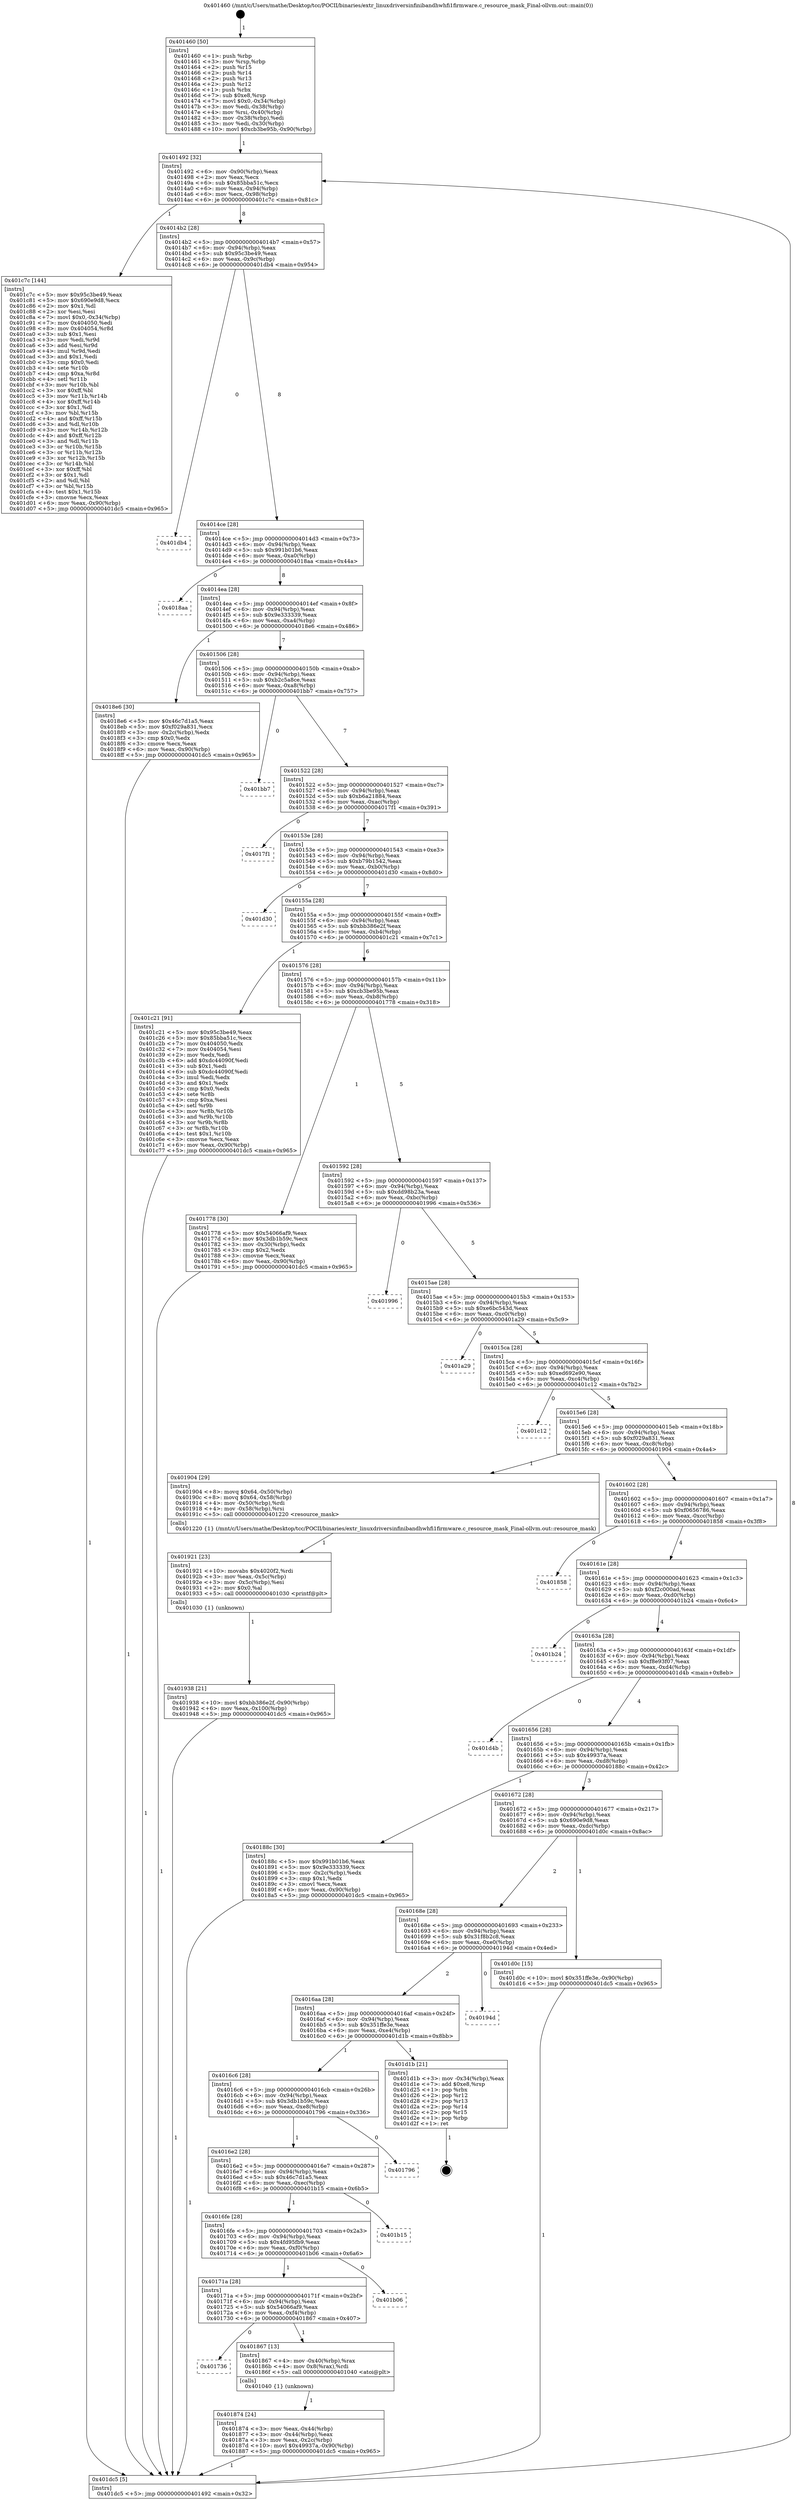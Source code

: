 digraph "0x401460" {
  label = "0x401460 (/mnt/c/Users/mathe/Desktop/tcc/POCII/binaries/extr_linuxdriversinfinibandhwhfi1firmware.c_resource_mask_Final-ollvm.out::main(0))"
  labelloc = "t"
  node[shape=record]

  Entry [label="",width=0.3,height=0.3,shape=circle,fillcolor=black,style=filled]
  "0x401492" [label="{
     0x401492 [32]\l
     | [instrs]\l
     &nbsp;&nbsp;0x401492 \<+6\>: mov -0x90(%rbp),%eax\l
     &nbsp;&nbsp;0x401498 \<+2\>: mov %eax,%ecx\l
     &nbsp;&nbsp;0x40149a \<+6\>: sub $0x85bba51c,%ecx\l
     &nbsp;&nbsp;0x4014a0 \<+6\>: mov %eax,-0x94(%rbp)\l
     &nbsp;&nbsp;0x4014a6 \<+6\>: mov %ecx,-0x98(%rbp)\l
     &nbsp;&nbsp;0x4014ac \<+6\>: je 0000000000401c7c \<main+0x81c\>\l
  }"]
  "0x401c7c" [label="{
     0x401c7c [144]\l
     | [instrs]\l
     &nbsp;&nbsp;0x401c7c \<+5\>: mov $0x95c3be49,%eax\l
     &nbsp;&nbsp;0x401c81 \<+5\>: mov $0x690e9d8,%ecx\l
     &nbsp;&nbsp;0x401c86 \<+2\>: mov $0x1,%dl\l
     &nbsp;&nbsp;0x401c88 \<+2\>: xor %esi,%esi\l
     &nbsp;&nbsp;0x401c8a \<+7\>: movl $0x0,-0x34(%rbp)\l
     &nbsp;&nbsp;0x401c91 \<+7\>: mov 0x404050,%edi\l
     &nbsp;&nbsp;0x401c98 \<+8\>: mov 0x404054,%r8d\l
     &nbsp;&nbsp;0x401ca0 \<+3\>: sub $0x1,%esi\l
     &nbsp;&nbsp;0x401ca3 \<+3\>: mov %edi,%r9d\l
     &nbsp;&nbsp;0x401ca6 \<+3\>: add %esi,%r9d\l
     &nbsp;&nbsp;0x401ca9 \<+4\>: imul %r9d,%edi\l
     &nbsp;&nbsp;0x401cad \<+3\>: and $0x1,%edi\l
     &nbsp;&nbsp;0x401cb0 \<+3\>: cmp $0x0,%edi\l
     &nbsp;&nbsp;0x401cb3 \<+4\>: sete %r10b\l
     &nbsp;&nbsp;0x401cb7 \<+4\>: cmp $0xa,%r8d\l
     &nbsp;&nbsp;0x401cbb \<+4\>: setl %r11b\l
     &nbsp;&nbsp;0x401cbf \<+3\>: mov %r10b,%bl\l
     &nbsp;&nbsp;0x401cc2 \<+3\>: xor $0xff,%bl\l
     &nbsp;&nbsp;0x401cc5 \<+3\>: mov %r11b,%r14b\l
     &nbsp;&nbsp;0x401cc8 \<+4\>: xor $0xff,%r14b\l
     &nbsp;&nbsp;0x401ccc \<+3\>: xor $0x1,%dl\l
     &nbsp;&nbsp;0x401ccf \<+3\>: mov %bl,%r15b\l
     &nbsp;&nbsp;0x401cd2 \<+4\>: and $0xff,%r15b\l
     &nbsp;&nbsp;0x401cd6 \<+3\>: and %dl,%r10b\l
     &nbsp;&nbsp;0x401cd9 \<+3\>: mov %r14b,%r12b\l
     &nbsp;&nbsp;0x401cdc \<+4\>: and $0xff,%r12b\l
     &nbsp;&nbsp;0x401ce0 \<+3\>: and %dl,%r11b\l
     &nbsp;&nbsp;0x401ce3 \<+3\>: or %r10b,%r15b\l
     &nbsp;&nbsp;0x401ce6 \<+3\>: or %r11b,%r12b\l
     &nbsp;&nbsp;0x401ce9 \<+3\>: xor %r12b,%r15b\l
     &nbsp;&nbsp;0x401cec \<+3\>: or %r14b,%bl\l
     &nbsp;&nbsp;0x401cef \<+3\>: xor $0xff,%bl\l
     &nbsp;&nbsp;0x401cf2 \<+3\>: or $0x1,%dl\l
     &nbsp;&nbsp;0x401cf5 \<+2\>: and %dl,%bl\l
     &nbsp;&nbsp;0x401cf7 \<+3\>: or %bl,%r15b\l
     &nbsp;&nbsp;0x401cfa \<+4\>: test $0x1,%r15b\l
     &nbsp;&nbsp;0x401cfe \<+3\>: cmovne %ecx,%eax\l
     &nbsp;&nbsp;0x401d01 \<+6\>: mov %eax,-0x90(%rbp)\l
     &nbsp;&nbsp;0x401d07 \<+5\>: jmp 0000000000401dc5 \<main+0x965\>\l
  }"]
  "0x4014b2" [label="{
     0x4014b2 [28]\l
     | [instrs]\l
     &nbsp;&nbsp;0x4014b2 \<+5\>: jmp 00000000004014b7 \<main+0x57\>\l
     &nbsp;&nbsp;0x4014b7 \<+6\>: mov -0x94(%rbp),%eax\l
     &nbsp;&nbsp;0x4014bd \<+5\>: sub $0x95c3be49,%eax\l
     &nbsp;&nbsp;0x4014c2 \<+6\>: mov %eax,-0x9c(%rbp)\l
     &nbsp;&nbsp;0x4014c8 \<+6\>: je 0000000000401db4 \<main+0x954\>\l
  }"]
  Exit [label="",width=0.3,height=0.3,shape=circle,fillcolor=black,style=filled,peripheries=2]
  "0x401db4" [label="{
     0x401db4\l
  }", style=dashed]
  "0x4014ce" [label="{
     0x4014ce [28]\l
     | [instrs]\l
     &nbsp;&nbsp;0x4014ce \<+5\>: jmp 00000000004014d3 \<main+0x73\>\l
     &nbsp;&nbsp;0x4014d3 \<+6\>: mov -0x94(%rbp),%eax\l
     &nbsp;&nbsp;0x4014d9 \<+5\>: sub $0x991b01b6,%eax\l
     &nbsp;&nbsp;0x4014de \<+6\>: mov %eax,-0xa0(%rbp)\l
     &nbsp;&nbsp;0x4014e4 \<+6\>: je 00000000004018aa \<main+0x44a\>\l
  }"]
  "0x401938" [label="{
     0x401938 [21]\l
     | [instrs]\l
     &nbsp;&nbsp;0x401938 \<+10\>: movl $0xbb386e2f,-0x90(%rbp)\l
     &nbsp;&nbsp;0x401942 \<+6\>: mov %eax,-0x100(%rbp)\l
     &nbsp;&nbsp;0x401948 \<+5\>: jmp 0000000000401dc5 \<main+0x965\>\l
  }"]
  "0x4018aa" [label="{
     0x4018aa\l
  }", style=dashed]
  "0x4014ea" [label="{
     0x4014ea [28]\l
     | [instrs]\l
     &nbsp;&nbsp;0x4014ea \<+5\>: jmp 00000000004014ef \<main+0x8f\>\l
     &nbsp;&nbsp;0x4014ef \<+6\>: mov -0x94(%rbp),%eax\l
     &nbsp;&nbsp;0x4014f5 \<+5\>: sub $0x9e333339,%eax\l
     &nbsp;&nbsp;0x4014fa \<+6\>: mov %eax,-0xa4(%rbp)\l
     &nbsp;&nbsp;0x401500 \<+6\>: je 00000000004018e6 \<main+0x486\>\l
  }"]
  "0x401921" [label="{
     0x401921 [23]\l
     | [instrs]\l
     &nbsp;&nbsp;0x401921 \<+10\>: movabs $0x4020f2,%rdi\l
     &nbsp;&nbsp;0x40192b \<+3\>: mov %eax,-0x5c(%rbp)\l
     &nbsp;&nbsp;0x40192e \<+3\>: mov -0x5c(%rbp),%esi\l
     &nbsp;&nbsp;0x401931 \<+2\>: mov $0x0,%al\l
     &nbsp;&nbsp;0x401933 \<+5\>: call 0000000000401030 \<printf@plt\>\l
     | [calls]\l
     &nbsp;&nbsp;0x401030 \{1\} (unknown)\l
  }"]
  "0x4018e6" [label="{
     0x4018e6 [30]\l
     | [instrs]\l
     &nbsp;&nbsp;0x4018e6 \<+5\>: mov $0x46c7d1a5,%eax\l
     &nbsp;&nbsp;0x4018eb \<+5\>: mov $0xf029a831,%ecx\l
     &nbsp;&nbsp;0x4018f0 \<+3\>: mov -0x2c(%rbp),%edx\l
     &nbsp;&nbsp;0x4018f3 \<+3\>: cmp $0x0,%edx\l
     &nbsp;&nbsp;0x4018f6 \<+3\>: cmove %ecx,%eax\l
     &nbsp;&nbsp;0x4018f9 \<+6\>: mov %eax,-0x90(%rbp)\l
     &nbsp;&nbsp;0x4018ff \<+5\>: jmp 0000000000401dc5 \<main+0x965\>\l
  }"]
  "0x401506" [label="{
     0x401506 [28]\l
     | [instrs]\l
     &nbsp;&nbsp;0x401506 \<+5\>: jmp 000000000040150b \<main+0xab\>\l
     &nbsp;&nbsp;0x40150b \<+6\>: mov -0x94(%rbp),%eax\l
     &nbsp;&nbsp;0x401511 \<+5\>: sub $0xb2c5a8ce,%eax\l
     &nbsp;&nbsp;0x401516 \<+6\>: mov %eax,-0xa8(%rbp)\l
     &nbsp;&nbsp;0x40151c \<+6\>: je 0000000000401bb7 \<main+0x757\>\l
  }"]
  "0x401874" [label="{
     0x401874 [24]\l
     | [instrs]\l
     &nbsp;&nbsp;0x401874 \<+3\>: mov %eax,-0x44(%rbp)\l
     &nbsp;&nbsp;0x401877 \<+3\>: mov -0x44(%rbp),%eax\l
     &nbsp;&nbsp;0x40187a \<+3\>: mov %eax,-0x2c(%rbp)\l
     &nbsp;&nbsp;0x40187d \<+10\>: movl $0x49937a,-0x90(%rbp)\l
     &nbsp;&nbsp;0x401887 \<+5\>: jmp 0000000000401dc5 \<main+0x965\>\l
  }"]
  "0x401bb7" [label="{
     0x401bb7\l
  }", style=dashed]
  "0x401522" [label="{
     0x401522 [28]\l
     | [instrs]\l
     &nbsp;&nbsp;0x401522 \<+5\>: jmp 0000000000401527 \<main+0xc7\>\l
     &nbsp;&nbsp;0x401527 \<+6\>: mov -0x94(%rbp),%eax\l
     &nbsp;&nbsp;0x40152d \<+5\>: sub $0xb6a21884,%eax\l
     &nbsp;&nbsp;0x401532 \<+6\>: mov %eax,-0xac(%rbp)\l
     &nbsp;&nbsp;0x401538 \<+6\>: je 00000000004017f1 \<main+0x391\>\l
  }"]
  "0x401736" [label="{
     0x401736\l
  }", style=dashed]
  "0x4017f1" [label="{
     0x4017f1\l
  }", style=dashed]
  "0x40153e" [label="{
     0x40153e [28]\l
     | [instrs]\l
     &nbsp;&nbsp;0x40153e \<+5\>: jmp 0000000000401543 \<main+0xe3\>\l
     &nbsp;&nbsp;0x401543 \<+6\>: mov -0x94(%rbp),%eax\l
     &nbsp;&nbsp;0x401549 \<+5\>: sub $0xb79b1542,%eax\l
     &nbsp;&nbsp;0x40154e \<+6\>: mov %eax,-0xb0(%rbp)\l
     &nbsp;&nbsp;0x401554 \<+6\>: je 0000000000401d30 \<main+0x8d0\>\l
  }"]
  "0x401867" [label="{
     0x401867 [13]\l
     | [instrs]\l
     &nbsp;&nbsp;0x401867 \<+4\>: mov -0x40(%rbp),%rax\l
     &nbsp;&nbsp;0x40186b \<+4\>: mov 0x8(%rax),%rdi\l
     &nbsp;&nbsp;0x40186f \<+5\>: call 0000000000401040 \<atoi@plt\>\l
     | [calls]\l
     &nbsp;&nbsp;0x401040 \{1\} (unknown)\l
  }"]
  "0x401d30" [label="{
     0x401d30\l
  }", style=dashed]
  "0x40155a" [label="{
     0x40155a [28]\l
     | [instrs]\l
     &nbsp;&nbsp;0x40155a \<+5\>: jmp 000000000040155f \<main+0xff\>\l
     &nbsp;&nbsp;0x40155f \<+6\>: mov -0x94(%rbp),%eax\l
     &nbsp;&nbsp;0x401565 \<+5\>: sub $0xbb386e2f,%eax\l
     &nbsp;&nbsp;0x40156a \<+6\>: mov %eax,-0xb4(%rbp)\l
     &nbsp;&nbsp;0x401570 \<+6\>: je 0000000000401c21 \<main+0x7c1\>\l
  }"]
  "0x40171a" [label="{
     0x40171a [28]\l
     | [instrs]\l
     &nbsp;&nbsp;0x40171a \<+5\>: jmp 000000000040171f \<main+0x2bf\>\l
     &nbsp;&nbsp;0x40171f \<+6\>: mov -0x94(%rbp),%eax\l
     &nbsp;&nbsp;0x401725 \<+5\>: sub $0x54066af9,%eax\l
     &nbsp;&nbsp;0x40172a \<+6\>: mov %eax,-0xf4(%rbp)\l
     &nbsp;&nbsp;0x401730 \<+6\>: je 0000000000401867 \<main+0x407\>\l
  }"]
  "0x401c21" [label="{
     0x401c21 [91]\l
     | [instrs]\l
     &nbsp;&nbsp;0x401c21 \<+5\>: mov $0x95c3be49,%eax\l
     &nbsp;&nbsp;0x401c26 \<+5\>: mov $0x85bba51c,%ecx\l
     &nbsp;&nbsp;0x401c2b \<+7\>: mov 0x404050,%edx\l
     &nbsp;&nbsp;0x401c32 \<+7\>: mov 0x404054,%esi\l
     &nbsp;&nbsp;0x401c39 \<+2\>: mov %edx,%edi\l
     &nbsp;&nbsp;0x401c3b \<+6\>: add $0xdc44090f,%edi\l
     &nbsp;&nbsp;0x401c41 \<+3\>: sub $0x1,%edi\l
     &nbsp;&nbsp;0x401c44 \<+6\>: sub $0xdc44090f,%edi\l
     &nbsp;&nbsp;0x401c4a \<+3\>: imul %edi,%edx\l
     &nbsp;&nbsp;0x401c4d \<+3\>: and $0x1,%edx\l
     &nbsp;&nbsp;0x401c50 \<+3\>: cmp $0x0,%edx\l
     &nbsp;&nbsp;0x401c53 \<+4\>: sete %r8b\l
     &nbsp;&nbsp;0x401c57 \<+3\>: cmp $0xa,%esi\l
     &nbsp;&nbsp;0x401c5a \<+4\>: setl %r9b\l
     &nbsp;&nbsp;0x401c5e \<+3\>: mov %r8b,%r10b\l
     &nbsp;&nbsp;0x401c61 \<+3\>: and %r9b,%r10b\l
     &nbsp;&nbsp;0x401c64 \<+3\>: xor %r9b,%r8b\l
     &nbsp;&nbsp;0x401c67 \<+3\>: or %r8b,%r10b\l
     &nbsp;&nbsp;0x401c6a \<+4\>: test $0x1,%r10b\l
     &nbsp;&nbsp;0x401c6e \<+3\>: cmovne %ecx,%eax\l
     &nbsp;&nbsp;0x401c71 \<+6\>: mov %eax,-0x90(%rbp)\l
     &nbsp;&nbsp;0x401c77 \<+5\>: jmp 0000000000401dc5 \<main+0x965\>\l
  }"]
  "0x401576" [label="{
     0x401576 [28]\l
     | [instrs]\l
     &nbsp;&nbsp;0x401576 \<+5\>: jmp 000000000040157b \<main+0x11b\>\l
     &nbsp;&nbsp;0x40157b \<+6\>: mov -0x94(%rbp),%eax\l
     &nbsp;&nbsp;0x401581 \<+5\>: sub $0xcb3be95b,%eax\l
     &nbsp;&nbsp;0x401586 \<+6\>: mov %eax,-0xb8(%rbp)\l
     &nbsp;&nbsp;0x40158c \<+6\>: je 0000000000401778 \<main+0x318\>\l
  }"]
  "0x401b06" [label="{
     0x401b06\l
  }", style=dashed]
  "0x401778" [label="{
     0x401778 [30]\l
     | [instrs]\l
     &nbsp;&nbsp;0x401778 \<+5\>: mov $0x54066af9,%eax\l
     &nbsp;&nbsp;0x40177d \<+5\>: mov $0x3db1b59c,%ecx\l
     &nbsp;&nbsp;0x401782 \<+3\>: mov -0x30(%rbp),%edx\l
     &nbsp;&nbsp;0x401785 \<+3\>: cmp $0x2,%edx\l
     &nbsp;&nbsp;0x401788 \<+3\>: cmovne %ecx,%eax\l
     &nbsp;&nbsp;0x40178b \<+6\>: mov %eax,-0x90(%rbp)\l
     &nbsp;&nbsp;0x401791 \<+5\>: jmp 0000000000401dc5 \<main+0x965\>\l
  }"]
  "0x401592" [label="{
     0x401592 [28]\l
     | [instrs]\l
     &nbsp;&nbsp;0x401592 \<+5\>: jmp 0000000000401597 \<main+0x137\>\l
     &nbsp;&nbsp;0x401597 \<+6\>: mov -0x94(%rbp),%eax\l
     &nbsp;&nbsp;0x40159d \<+5\>: sub $0xdd98b23a,%eax\l
     &nbsp;&nbsp;0x4015a2 \<+6\>: mov %eax,-0xbc(%rbp)\l
     &nbsp;&nbsp;0x4015a8 \<+6\>: je 0000000000401996 \<main+0x536\>\l
  }"]
  "0x401dc5" [label="{
     0x401dc5 [5]\l
     | [instrs]\l
     &nbsp;&nbsp;0x401dc5 \<+5\>: jmp 0000000000401492 \<main+0x32\>\l
  }"]
  "0x401460" [label="{
     0x401460 [50]\l
     | [instrs]\l
     &nbsp;&nbsp;0x401460 \<+1\>: push %rbp\l
     &nbsp;&nbsp;0x401461 \<+3\>: mov %rsp,%rbp\l
     &nbsp;&nbsp;0x401464 \<+2\>: push %r15\l
     &nbsp;&nbsp;0x401466 \<+2\>: push %r14\l
     &nbsp;&nbsp;0x401468 \<+2\>: push %r13\l
     &nbsp;&nbsp;0x40146a \<+2\>: push %r12\l
     &nbsp;&nbsp;0x40146c \<+1\>: push %rbx\l
     &nbsp;&nbsp;0x40146d \<+7\>: sub $0xe8,%rsp\l
     &nbsp;&nbsp;0x401474 \<+7\>: movl $0x0,-0x34(%rbp)\l
     &nbsp;&nbsp;0x40147b \<+3\>: mov %edi,-0x38(%rbp)\l
     &nbsp;&nbsp;0x40147e \<+4\>: mov %rsi,-0x40(%rbp)\l
     &nbsp;&nbsp;0x401482 \<+3\>: mov -0x38(%rbp),%edi\l
     &nbsp;&nbsp;0x401485 \<+3\>: mov %edi,-0x30(%rbp)\l
     &nbsp;&nbsp;0x401488 \<+10\>: movl $0xcb3be95b,-0x90(%rbp)\l
  }"]
  "0x4016fe" [label="{
     0x4016fe [28]\l
     | [instrs]\l
     &nbsp;&nbsp;0x4016fe \<+5\>: jmp 0000000000401703 \<main+0x2a3\>\l
     &nbsp;&nbsp;0x401703 \<+6\>: mov -0x94(%rbp),%eax\l
     &nbsp;&nbsp;0x401709 \<+5\>: sub $0x4fd95fb9,%eax\l
     &nbsp;&nbsp;0x40170e \<+6\>: mov %eax,-0xf0(%rbp)\l
     &nbsp;&nbsp;0x401714 \<+6\>: je 0000000000401b06 \<main+0x6a6\>\l
  }"]
  "0x401996" [label="{
     0x401996\l
  }", style=dashed]
  "0x4015ae" [label="{
     0x4015ae [28]\l
     | [instrs]\l
     &nbsp;&nbsp;0x4015ae \<+5\>: jmp 00000000004015b3 \<main+0x153\>\l
     &nbsp;&nbsp;0x4015b3 \<+6\>: mov -0x94(%rbp),%eax\l
     &nbsp;&nbsp;0x4015b9 \<+5\>: sub $0xe6bc543d,%eax\l
     &nbsp;&nbsp;0x4015be \<+6\>: mov %eax,-0xc0(%rbp)\l
     &nbsp;&nbsp;0x4015c4 \<+6\>: je 0000000000401a29 \<main+0x5c9\>\l
  }"]
  "0x401b15" [label="{
     0x401b15\l
  }", style=dashed]
  "0x401a29" [label="{
     0x401a29\l
  }", style=dashed]
  "0x4015ca" [label="{
     0x4015ca [28]\l
     | [instrs]\l
     &nbsp;&nbsp;0x4015ca \<+5\>: jmp 00000000004015cf \<main+0x16f\>\l
     &nbsp;&nbsp;0x4015cf \<+6\>: mov -0x94(%rbp),%eax\l
     &nbsp;&nbsp;0x4015d5 \<+5\>: sub $0xed692e90,%eax\l
     &nbsp;&nbsp;0x4015da \<+6\>: mov %eax,-0xc4(%rbp)\l
     &nbsp;&nbsp;0x4015e0 \<+6\>: je 0000000000401c12 \<main+0x7b2\>\l
  }"]
  "0x4016e2" [label="{
     0x4016e2 [28]\l
     | [instrs]\l
     &nbsp;&nbsp;0x4016e2 \<+5\>: jmp 00000000004016e7 \<main+0x287\>\l
     &nbsp;&nbsp;0x4016e7 \<+6\>: mov -0x94(%rbp),%eax\l
     &nbsp;&nbsp;0x4016ed \<+5\>: sub $0x46c7d1a5,%eax\l
     &nbsp;&nbsp;0x4016f2 \<+6\>: mov %eax,-0xec(%rbp)\l
     &nbsp;&nbsp;0x4016f8 \<+6\>: je 0000000000401b15 \<main+0x6b5\>\l
  }"]
  "0x401c12" [label="{
     0x401c12\l
  }", style=dashed]
  "0x4015e6" [label="{
     0x4015e6 [28]\l
     | [instrs]\l
     &nbsp;&nbsp;0x4015e6 \<+5\>: jmp 00000000004015eb \<main+0x18b\>\l
     &nbsp;&nbsp;0x4015eb \<+6\>: mov -0x94(%rbp),%eax\l
     &nbsp;&nbsp;0x4015f1 \<+5\>: sub $0xf029a831,%eax\l
     &nbsp;&nbsp;0x4015f6 \<+6\>: mov %eax,-0xc8(%rbp)\l
     &nbsp;&nbsp;0x4015fc \<+6\>: je 0000000000401904 \<main+0x4a4\>\l
  }"]
  "0x401796" [label="{
     0x401796\l
  }", style=dashed]
  "0x401904" [label="{
     0x401904 [29]\l
     | [instrs]\l
     &nbsp;&nbsp;0x401904 \<+8\>: movq $0x64,-0x50(%rbp)\l
     &nbsp;&nbsp;0x40190c \<+8\>: movq $0x64,-0x58(%rbp)\l
     &nbsp;&nbsp;0x401914 \<+4\>: mov -0x50(%rbp),%rdi\l
     &nbsp;&nbsp;0x401918 \<+4\>: mov -0x58(%rbp),%rsi\l
     &nbsp;&nbsp;0x40191c \<+5\>: call 0000000000401220 \<resource_mask\>\l
     | [calls]\l
     &nbsp;&nbsp;0x401220 \{1\} (/mnt/c/Users/mathe/Desktop/tcc/POCII/binaries/extr_linuxdriversinfinibandhwhfi1firmware.c_resource_mask_Final-ollvm.out::resource_mask)\l
  }"]
  "0x401602" [label="{
     0x401602 [28]\l
     | [instrs]\l
     &nbsp;&nbsp;0x401602 \<+5\>: jmp 0000000000401607 \<main+0x1a7\>\l
     &nbsp;&nbsp;0x401607 \<+6\>: mov -0x94(%rbp),%eax\l
     &nbsp;&nbsp;0x40160d \<+5\>: sub $0xf0656786,%eax\l
     &nbsp;&nbsp;0x401612 \<+6\>: mov %eax,-0xcc(%rbp)\l
     &nbsp;&nbsp;0x401618 \<+6\>: je 0000000000401858 \<main+0x3f8\>\l
  }"]
  "0x4016c6" [label="{
     0x4016c6 [28]\l
     | [instrs]\l
     &nbsp;&nbsp;0x4016c6 \<+5\>: jmp 00000000004016cb \<main+0x26b\>\l
     &nbsp;&nbsp;0x4016cb \<+6\>: mov -0x94(%rbp),%eax\l
     &nbsp;&nbsp;0x4016d1 \<+5\>: sub $0x3db1b59c,%eax\l
     &nbsp;&nbsp;0x4016d6 \<+6\>: mov %eax,-0xe8(%rbp)\l
     &nbsp;&nbsp;0x4016dc \<+6\>: je 0000000000401796 \<main+0x336\>\l
  }"]
  "0x401858" [label="{
     0x401858\l
  }", style=dashed]
  "0x40161e" [label="{
     0x40161e [28]\l
     | [instrs]\l
     &nbsp;&nbsp;0x40161e \<+5\>: jmp 0000000000401623 \<main+0x1c3\>\l
     &nbsp;&nbsp;0x401623 \<+6\>: mov -0x94(%rbp),%eax\l
     &nbsp;&nbsp;0x401629 \<+5\>: sub $0xf2c000ad,%eax\l
     &nbsp;&nbsp;0x40162e \<+6\>: mov %eax,-0xd0(%rbp)\l
     &nbsp;&nbsp;0x401634 \<+6\>: je 0000000000401b24 \<main+0x6c4\>\l
  }"]
  "0x401d1b" [label="{
     0x401d1b [21]\l
     | [instrs]\l
     &nbsp;&nbsp;0x401d1b \<+3\>: mov -0x34(%rbp),%eax\l
     &nbsp;&nbsp;0x401d1e \<+7\>: add $0xe8,%rsp\l
     &nbsp;&nbsp;0x401d25 \<+1\>: pop %rbx\l
     &nbsp;&nbsp;0x401d26 \<+2\>: pop %r12\l
     &nbsp;&nbsp;0x401d28 \<+2\>: pop %r13\l
     &nbsp;&nbsp;0x401d2a \<+2\>: pop %r14\l
     &nbsp;&nbsp;0x401d2c \<+2\>: pop %r15\l
     &nbsp;&nbsp;0x401d2e \<+1\>: pop %rbp\l
     &nbsp;&nbsp;0x401d2f \<+1\>: ret\l
  }"]
  "0x401b24" [label="{
     0x401b24\l
  }", style=dashed]
  "0x40163a" [label="{
     0x40163a [28]\l
     | [instrs]\l
     &nbsp;&nbsp;0x40163a \<+5\>: jmp 000000000040163f \<main+0x1df\>\l
     &nbsp;&nbsp;0x40163f \<+6\>: mov -0x94(%rbp),%eax\l
     &nbsp;&nbsp;0x401645 \<+5\>: sub $0xf8e93f07,%eax\l
     &nbsp;&nbsp;0x40164a \<+6\>: mov %eax,-0xd4(%rbp)\l
     &nbsp;&nbsp;0x401650 \<+6\>: je 0000000000401d4b \<main+0x8eb\>\l
  }"]
  "0x4016aa" [label="{
     0x4016aa [28]\l
     | [instrs]\l
     &nbsp;&nbsp;0x4016aa \<+5\>: jmp 00000000004016af \<main+0x24f\>\l
     &nbsp;&nbsp;0x4016af \<+6\>: mov -0x94(%rbp),%eax\l
     &nbsp;&nbsp;0x4016b5 \<+5\>: sub $0x351ffe3e,%eax\l
     &nbsp;&nbsp;0x4016ba \<+6\>: mov %eax,-0xe4(%rbp)\l
     &nbsp;&nbsp;0x4016c0 \<+6\>: je 0000000000401d1b \<main+0x8bb\>\l
  }"]
  "0x401d4b" [label="{
     0x401d4b\l
  }", style=dashed]
  "0x401656" [label="{
     0x401656 [28]\l
     | [instrs]\l
     &nbsp;&nbsp;0x401656 \<+5\>: jmp 000000000040165b \<main+0x1fb\>\l
     &nbsp;&nbsp;0x40165b \<+6\>: mov -0x94(%rbp),%eax\l
     &nbsp;&nbsp;0x401661 \<+5\>: sub $0x49937a,%eax\l
     &nbsp;&nbsp;0x401666 \<+6\>: mov %eax,-0xd8(%rbp)\l
     &nbsp;&nbsp;0x40166c \<+6\>: je 000000000040188c \<main+0x42c\>\l
  }"]
  "0x40194d" [label="{
     0x40194d\l
  }", style=dashed]
  "0x40188c" [label="{
     0x40188c [30]\l
     | [instrs]\l
     &nbsp;&nbsp;0x40188c \<+5\>: mov $0x991b01b6,%eax\l
     &nbsp;&nbsp;0x401891 \<+5\>: mov $0x9e333339,%ecx\l
     &nbsp;&nbsp;0x401896 \<+3\>: mov -0x2c(%rbp),%edx\l
     &nbsp;&nbsp;0x401899 \<+3\>: cmp $0x1,%edx\l
     &nbsp;&nbsp;0x40189c \<+3\>: cmovl %ecx,%eax\l
     &nbsp;&nbsp;0x40189f \<+6\>: mov %eax,-0x90(%rbp)\l
     &nbsp;&nbsp;0x4018a5 \<+5\>: jmp 0000000000401dc5 \<main+0x965\>\l
  }"]
  "0x401672" [label="{
     0x401672 [28]\l
     | [instrs]\l
     &nbsp;&nbsp;0x401672 \<+5\>: jmp 0000000000401677 \<main+0x217\>\l
     &nbsp;&nbsp;0x401677 \<+6\>: mov -0x94(%rbp),%eax\l
     &nbsp;&nbsp;0x40167d \<+5\>: sub $0x690e9d8,%eax\l
     &nbsp;&nbsp;0x401682 \<+6\>: mov %eax,-0xdc(%rbp)\l
     &nbsp;&nbsp;0x401688 \<+6\>: je 0000000000401d0c \<main+0x8ac\>\l
  }"]
  "0x40168e" [label="{
     0x40168e [28]\l
     | [instrs]\l
     &nbsp;&nbsp;0x40168e \<+5\>: jmp 0000000000401693 \<main+0x233\>\l
     &nbsp;&nbsp;0x401693 \<+6\>: mov -0x94(%rbp),%eax\l
     &nbsp;&nbsp;0x401699 \<+5\>: sub $0x31f8b2c8,%eax\l
     &nbsp;&nbsp;0x40169e \<+6\>: mov %eax,-0xe0(%rbp)\l
     &nbsp;&nbsp;0x4016a4 \<+6\>: je 000000000040194d \<main+0x4ed\>\l
  }"]
  "0x401d0c" [label="{
     0x401d0c [15]\l
     | [instrs]\l
     &nbsp;&nbsp;0x401d0c \<+10\>: movl $0x351ffe3e,-0x90(%rbp)\l
     &nbsp;&nbsp;0x401d16 \<+5\>: jmp 0000000000401dc5 \<main+0x965\>\l
  }"]
  Entry -> "0x401460" [label=" 1"]
  "0x401492" -> "0x401c7c" [label=" 1"]
  "0x401492" -> "0x4014b2" [label=" 8"]
  "0x401d1b" -> Exit [label=" 1"]
  "0x4014b2" -> "0x401db4" [label=" 0"]
  "0x4014b2" -> "0x4014ce" [label=" 8"]
  "0x401d0c" -> "0x401dc5" [label=" 1"]
  "0x4014ce" -> "0x4018aa" [label=" 0"]
  "0x4014ce" -> "0x4014ea" [label=" 8"]
  "0x401c7c" -> "0x401dc5" [label=" 1"]
  "0x4014ea" -> "0x4018e6" [label=" 1"]
  "0x4014ea" -> "0x401506" [label=" 7"]
  "0x401c21" -> "0x401dc5" [label=" 1"]
  "0x401506" -> "0x401bb7" [label=" 0"]
  "0x401506" -> "0x401522" [label=" 7"]
  "0x401938" -> "0x401dc5" [label=" 1"]
  "0x401522" -> "0x4017f1" [label=" 0"]
  "0x401522" -> "0x40153e" [label=" 7"]
  "0x401921" -> "0x401938" [label=" 1"]
  "0x40153e" -> "0x401d30" [label=" 0"]
  "0x40153e" -> "0x40155a" [label=" 7"]
  "0x401904" -> "0x401921" [label=" 1"]
  "0x40155a" -> "0x401c21" [label=" 1"]
  "0x40155a" -> "0x401576" [label=" 6"]
  "0x40188c" -> "0x401dc5" [label=" 1"]
  "0x401576" -> "0x401778" [label=" 1"]
  "0x401576" -> "0x401592" [label=" 5"]
  "0x401778" -> "0x401dc5" [label=" 1"]
  "0x401460" -> "0x401492" [label=" 1"]
  "0x401dc5" -> "0x401492" [label=" 8"]
  "0x401874" -> "0x401dc5" [label=" 1"]
  "0x401592" -> "0x401996" [label=" 0"]
  "0x401592" -> "0x4015ae" [label=" 5"]
  "0x40171a" -> "0x401736" [label=" 0"]
  "0x4015ae" -> "0x401a29" [label=" 0"]
  "0x4015ae" -> "0x4015ca" [label=" 5"]
  "0x40171a" -> "0x401867" [label=" 1"]
  "0x4015ca" -> "0x401c12" [label=" 0"]
  "0x4015ca" -> "0x4015e6" [label=" 5"]
  "0x4016fe" -> "0x40171a" [label=" 1"]
  "0x4015e6" -> "0x401904" [label=" 1"]
  "0x4015e6" -> "0x401602" [label=" 4"]
  "0x4016fe" -> "0x401b06" [label=" 0"]
  "0x401602" -> "0x401858" [label=" 0"]
  "0x401602" -> "0x40161e" [label=" 4"]
  "0x4016e2" -> "0x4016fe" [label=" 1"]
  "0x40161e" -> "0x401b24" [label=" 0"]
  "0x40161e" -> "0x40163a" [label=" 4"]
  "0x4016e2" -> "0x401b15" [label=" 0"]
  "0x40163a" -> "0x401d4b" [label=" 0"]
  "0x40163a" -> "0x401656" [label=" 4"]
  "0x4016c6" -> "0x4016e2" [label=" 1"]
  "0x401656" -> "0x40188c" [label=" 1"]
  "0x401656" -> "0x401672" [label=" 3"]
  "0x4016c6" -> "0x401796" [label=" 0"]
  "0x401672" -> "0x401d0c" [label=" 1"]
  "0x401672" -> "0x40168e" [label=" 2"]
  "0x401867" -> "0x401874" [label=" 1"]
  "0x40168e" -> "0x40194d" [label=" 0"]
  "0x40168e" -> "0x4016aa" [label=" 2"]
  "0x4018e6" -> "0x401dc5" [label=" 1"]
  "0x4016aa" -> "0x401d1b" [label=" 1"]
  "0x4016aa" -> "0x4016c6" [label=" 1"]
}
